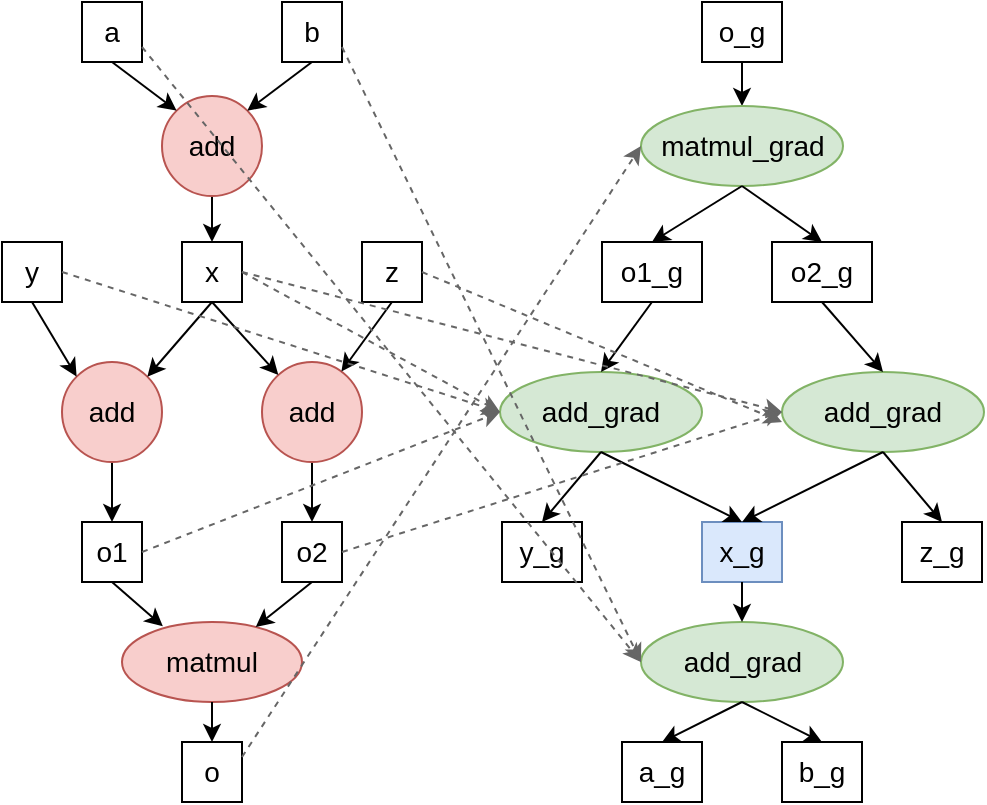 <mxfile version="13.7.9" type="github" pages="3">
  <diagram id="CHJEsGoGNcg8XjefrINr" name="Page-1">
    <mxGraphModel dx="652" dy="423" grid="1" gridSize="10" guides="1" tooltips="1" connect="1" arrows="1" fold="1" page="1" pageScale="1" pageWidth="827" pageHeight="1169" math="0" shadow="0">
      <root>
        <mxCell id="0" />
        <mxCell id="1" parent="0" />
        <mxCell id="tCOdg0hKxgo_qM8EpvHG-3" value="a" style="text;html=1;fillColor=none;align=center;verticalAlign=middle;whiteSpace=wrap;rounded=0;strokeColor=#000000;fontSize=14;" vertex="1" parent="1">
          <mxGeometry x="100" y="100" width="30" height="30" as="geometry" />
        </mxCell>
        <mxCell id="tCOdg0hKxgo_qM8EpvHG-4" value="b" style="text;html=1;fillColor=none;align=center;verticalAlign=middle;whiteSpace=wrap;rounded=0;strokeColor=#000000;fontSize=14;" vertex="1" parent="1">
          <mxGeometry x="200" y="100" width="30" height="30" as="geometry" />
        </mxCell>
        <mxCell id="tCOdg0hKxgo_qM8EpvHG-5" value="x" style="text;html=1;fillColor=none;align=center;verticalAlign=middle;whiteSpace=wrap;rounded=0;strokeColor=#000000;fontSize=14;" vertex="1" parent="1">
          <mxGeometry x="150" y="220" width="30" height="30" as="geometry" />
        </mxCell>
        <mxCell id="tCOdg0hKxgo_qM8EpvHG-22" style="edgeStyle=orthogonalEdgeStyle;rounded=0;orthogonalLoop=1;jettySize=auto;html=1;exitX=0.5;exitY=1;exitDx=0;exitDy=0;fontSize=14;" edge="1" parent="1" source="tCOdg0hKxgo_qM8EpvHG-6" target="tCOdg0hKxgo_qM8EpvHG-5">
          <mxGeometry relative="1" as="geometry" />
        </mxCell>
        <mxCell id="tCOdg0hKxgo_qM8EpvHG-6" value="add" style="ellipse;whiteSpace=wrap;html=1;aspect=fixed;strokeColor=#b85450;fontSize=14;fillColor=#f8cecc;" vertex="1" parent="1">
          <mxGeometry x="140" y="147" width="50" height="50" as="geometry" />
        </mxCell>
        <mxCell id="tCOdg0hKxgo_qM8EpvHG-7" value="y" style="text;html=1;fillColor=none;align=center;verticalAlign=middle;whiteSpace=wrap;rounded=0;strokeColor=#000000;fontSize=14;" vertex="1" parent="1">
          <mxGeometry x="60" y="220" width="30" height="30" as="geometry" />
        </mxCell>
        <mxCell id="tCOdg0hKxgo_qM8EpvHG-8" value="z" style="text;html=1;fillColor=none;align=center;verticalAlign=middle;whiteSpace=wrap;rounded=0;strokeColor=#000000;fontSize=14;" vertex="1" parent="1">
          <mxGeometry x="240" y="220" width="30" height="30" as="geometry" />
        </mxCell>
        <mxCell id="tCOdg0hKxgo_qM8EpvHG-27" style="edgeStyle=orthogonalEdgeStyle;rounded=0;orthogonalLoop=1;jettySize=auto;html=1;exitX=0.5;exitY=1;exitDx=0;exitDy=0;entryX=0.5;entryY=0;entryDx=0;entryDy=0;fontSize=14;" edge="1" parent="1" source="tCOdg0hKxgo_qM8EpvHG-9" target="tCOdg0hKxgo_qM8EpvHG-11">
          <mxGeometry relative="1" as="geometry" />
        </mxCell>
        <mxCell id="tCOdg0hKxgo_qM8EpvHG-9" value="add" style="ellipse;whiteSpace=wrap;html=1;aspect=fixed;strokeColor=#b85450;fontSize=14;fillColor=#f8cecc;" vertex="1" parent="1">
          <mxGeometry x="90" y="280" width="50" height="50" as="geometry" />
        </mxCell>
        <mxCell id="tCOdg0hKxgo_qM8EpvHG-28" style="edgeStyle=orthogonalEdgeStyle;rounded=0;orthogonalLoop=1;jettySize=auto;html=1;exitX=0.5;exitY=1;exitDx=0;exitDy=0;entryX=0.5;entryY=0;entryDx=0;entryDy=0;fontSize=14;" edge="1" parent="1" source="tCOdg0hKxgo_qM8EpvHG-10" target="tCOdg0hKxgo_qM8EpvHG-12">
          <mxGeometry relative="1" as="geometry" />
        </mxCell>
        <mxCell id="tCOdg0hKxgo_qM8EpvHG-10" value="add" style="ellipse;whiteSpace=wrap;html=1;aspect=fixed;strokeColor=#b85450;fontSize=14;fillColor=#f8cecc;" vertex="1" parent="1">
          <mxGeometry x="190" y="280" width="50" height="50" as="geometry" />
        </mxCell>
        <mxCell id="tCOdg0hKxgo_qM8EpvHG-11" value="o1" style="text;html=1;fillColor=none;align=center;verticalAlign=middle;whiteSpace=wrap;rounded=0;strokeColor=#000000;fontSize=14;" vertex="1" parent="1">
          <mxGeometry x="100" y="360" width="30" height="30" as="geometry" />
        </mxCell>
        <mxCell id="tCOdg0hKxgo_qM8EpvHG-12" value="o2" style="text;html=1;fillColor=none;align=center;verticalAlign=middle;whiteSpace=wrap;rounded=0;strokeColor=#000000;fontSize=14;" vertex="1" parent="1">
          <mxGeometry x="200" y="360" width="30" height="30" as="geometry" />
        </mxCell>
        <mxCell id="tCOdg0hKxgo_qM8EpvHG-14" value="matmul" style="ellipse;whiteSpace=wrap;html=1;strokeColor=#b85450;fontSize=14;fillColor=#f8cecc;" vertex="1" parent="1">
          <mxGeometry x="120" y="410" width="90" height="40" as="geometry" />
        </mxCell>
        <mxCell id="tCOdg0hKxgo_qM8EpvHG-15" value="o" style="text;html=1;fillColor=none;align=center;verticalAlign=middle;whiteSpace=wrap;rounded=0;strokeColor=#000000;fontSize=14;" vertex="1" parent="1">
          <mxGeometry x="150" y="470" width="30" height="30" as="geometry" />
        </mxCell>
        <mxCell id="tCOdg0hKxgo_qM8EpvHG-18" value="" style="endArrow=classic;html=1;fontSize=14;exitX=0.5;exitY=1;exitDx=0;exitDy=0;entryX=0;entryY=0;entryDx=0;entryDy=0;" edge="1" parent="1" source="tCOdg0hKxgo_qM8EpvHG-3" target="tCOdg0hKxgo_qM8EpvHG-6">
          <mxGeometry width="50" height="50" relative="1" as="geometry">
            <mxPoint x="340" y="280" as="sourcePoint" />
            <mxPoint x="390" y="230" as="targetPoint" />
          </mxGeometry>
        </mxCell>
        <mxCell id="tCOdg0hKxgo_qM8EpvHG-21" value="" style="endArrow=classic;html=1;fontSize=14;exitX=0.5;exitY=1;exitDx=0;exitDy=0;entryX=1;entryY=0;entryDx=0;entryDy=0;" edge="1" parent="1" source="tCOdg0hKxgo_qM8EpvHG-4" target="tCOdg0hKxgo_qM8EpvHG-6">
          <mxGeometry width="50" height="50" relative="1" as="geometry">
            <mxPoint x="270" y="250" as="sourcePoint" />
            <mxPoint x="320" y="200" as="targetPoint" />
          </mxGeometry>
        </mxCell>
        <mxCell id="tCOdg0hKxgo_qM8EpvHG-23" value="" style="endArrow=classic;html=1;fontSize=14;exitX=0.5;exitY=1;exitDx=0;exitDy=0;entryX=0;entryY=0;entryDx=0;entryDy=0;" edge="1" parent="1" source="tCOdg0hKxgo_qM8EpvHG-7" target="tCOdg0hKxgo_qM8EpvHG-9">
          <mxGeometry width="50" height="50" relative="1" as="geometry">
            <mxPoint x="40" y="340" as="sourcePoint" />
            <mxPoint x="90" y="290" as="targetPoint" />
          </mxGeometry>
        </mxCell>
        <mxCell id="tCOdg0hKxgo_qM8EpvHG-24" value="" style="endArrow=classic;html=1;fontSize=14;exitX=0.5;exitY=1;exitDx=0;exitDy=0;entryX=1;entryY=0;entryDx=0;entryDy=0;" edge="1" parent="1" source="tCOdg0hKxgo_qM8EpvHG-5" target="tCOdg0hKxgo_qM8EpvHG-9">
          <mxGeometry width="50" height="50" relative="1" as="geometry">
            <mxPoint x="50" y="360" as="sourcePoint" />
            <mxPoint x="100" y="310" as="targetPoint" />
          </mxGeometry>
        </mxCell>
        <mxCell id="tCOdg0hKxgo_qM8EpvHG-25" value="" style="endArrow=classic;html=1;fontSize=14;exitX=0.5;exitY=1;exitDx=0;exitDy=0;" edge="1" parent="1" source="tCOdg0hKxgo_qM8EpvHG-5" target="tCOdg0hKxgo_qM8EpvHG-10">
          <mxGeometry width="50" height="50" relative="1" as="geometry">
            <mxPoint x="30" y="390" as="sourcePoint" />
            <mxPoint x="80" y="340" as="targetPoint" />
          </mxGeometry>
        </mxCell>
        <mxCell id="tCOdg0hKxgo_qM8EpvHG-26" value="" style="endArrow=classic;html=1;fontSize=14;exitX=0.5;exitY=1;exitDx=0;exitDy=0;" edge="1" parent="1" source="tCOdg0hKxgo_qM8EpvHG-8" target="tCOdg0hKxgo_qM8EpvHG-10">
          <mxGeometry width="50" height="50" relative="1" as="geometry">
            <mxPoint x="90" y="390" as="sourcePoint" />
            <mxPoint x="140" y="340" as="targetPoint" />
          </mxGeometry>
        </mxCell>
        <mxCell id="tCOdg0hKxgo_qM8EpvHG-30" value="" style="endArrow=classic;html=1;fontSize=14;exitX=0.5;exitY=1;exitDx=0;exitDy=0;entryX=0.227;entryY=0.054;entryDx=0;entryDy=0;entryPerimeter=0;" edge="1" parent="1" source="tCOdg0hKxgo_qM8EpvHG-11" target="tCOdg0hKxgo_qM8EpvHG-14">
          <mxGeometry width="50" height="50" relative="1" as="geometry">
            <mxPoint x="60" y="460" as="sourcePoint" />
            <mxPoint x="110" y="410" as="targetPoint" />
          </mxGeometry>
        </mxCell>
        <mxCell id="tCOdg0hKxgo_qM8EpvHG-31" value="" style="endArrow=classic;html=1;fontSize=14;exitX=0.5;exitY=1;exitDx=0;exitDy=0;" edge="1" parent="1" source="tCOdg0hKxgo_qM8EpvHG-12" target="tCOdg0hKxgo_qM8EpvHG-14">
          <mxGeometry width="50" height="50" relative="1" as="geometry">
            <mxPoint x="240" y="460" as="sourcePoint" />
            <mxPoint x="290" y="410" as="targetPoint" />
          </mxGeometry>
        </mxCell>
        <mxCell id="tCOdg0hKxgo_qM8EpvHG-32" value="" style="endArrow=classic;html=1;fontSize=14;exitX=0.5;exitY=1;exitDx=0;exitDy=0;" edge="1" parent="1" source="tCOdg0hKxgo_qM8EpvHG-14" target="tCOdg0hKxgo_qM8EpvHG-15">
          <mxGeometry width="50" height="50" relative="1" as="geometry">
            <mxPoint x="70" y="490" as="sourcePoint" />
            <mxPoint x="120" y="440" as="targetPoint" />
          </mxGeometry>
        </mxCell>
        <mxCell id="tCOdg0hKxgo_qM8EpvHG-46" style="edgeStyle=orthogonalEdgeStyle;rounded=0;orthogonalLoop=1;jettySize=auto;html=1;exitX=0.5;exitY=1;exitDx=0;exitDy=0;entryX=0.5;entryY=0;entryDx=0;entryDy=0;fontSize=14;" edge="1" parent="1" source="tCOdg0hKxgo_qM8EpvHG-34" target="tCOdg0hKxgo_qM8EpvHG-35">
          <mxGeometry relative="1" as="geometry" />
        </mxCell>
        <mxCell id="tCOdg0hKxgo_qM8EpvHG-34" value="o_g" style="text;html=1;fillColor=none;align=center;verticalAlign=middle;whiteSpace=wrap;rounded=0;strokeColor=#000000;fontSize=14;" vertex="1" parent="1">
          <mxGeometry x="410" y="100" width="40" height="30" as="geometry" />
        </mxCell>
        <mxCell id="tCOdg0hKxgo_qM8EpvHG-35" value="matmul_grad" style="ellipse;whiteSpace=wrap;html=1;strokeColor=#82b366;fontSize=14;fillColor=#d5e8d4;" vertex="1" parent="1">
          <mxGeometry x="379.5" y="152" width="101" height="40" as="geometry" />
        </mxCell>
        <mxCell id="tCOdg0hKxgo_qM8EpvHG-36" value="o1_g&lt;br&gt;" style="text;html=1;fillColor=none;align=center;verticalAlign=middle;whiteSpace=wrap;rounded=0;strokeColor=#000000;fontSize=14;" vertex="1" parent="1">
          <mxGeometry x="360" y="220" width="50" height="30" as="geometry" />
        </mxCell>
        <mxCell id="tCOdg0hKxgo_qM8EpvHG-37" value="o2_g" style="text;html=1;fillColor=none;align=center;verticalAlign=middle;whiteSpace=wrap;rounded=0;strokeColor=#000000;fontSize=14;" vertex="1" parent="1">
          <mxGeometry x="445" y="220" width="50" height="30" as="geometry" />
        </mxCell>
        <mxCell id="tCOdg0hKxgo_qM8EpvHG-38" value="add_grad" style="ellipse;whiteSpace=wrap;html=1;strokeColor=#82b366;fontSize=14;fillColor=#d5e8d4;" vertex="1" parent="1">
          <mxGeometry x="309" y="285" width="101" height="40" as="geometry" />
        </mxCell>
        <mxCell id="tCOdg0hKxgo_qM8EpvHG-39" value="add_grad" style="ellipse;whiteSpace=wrap;html=1;strokeColor=#82b366;fontSize=14;fillColor=#d5e8d4;" vertex="1" parent="1">
          <mxGeometry x="450" y="285" width="101" height="40" as="geometry" />
        </mxCell>
        <mxCell id="tCOdg0hKxgo_qM8EpvHG-40" value="y_g" style="text;html=1;fillColor=none;align=center;verticalAlign=middle;whiteSpace=wrap;rounded=0;strokeColor=#000000;fontSize=14;" vertex="1" parent="1">
          <mxGeometry x="310" y="360" width="40" height="30" as="geometry" />
        </mxCell>
        <mxCell id="tCOdg0hKxgo_qM8EpvHG-41" value="x_g" style="text;html=1;fillColor=#dae8fc;align=center;verticalAlign=middle;whiteSpace=wrap;rounded=0;strokeColor=#6c8ebf;fontSize=14;" vertex="1" parent="1">
          <mxGeometry x="410" y="360" width="40" height="30" as="geometry" />
        </mxCell>
        <mxCell id="tCOdg0hKxgo_qM8EpvHG-42" value="z_g" style="text;html=1;fillColor=none;align=center;verticalAlign=middle;whiteSpace=wrap;rounded=0;strokeColor=#000000;fontSize=14;" vertex="1" parent="1">
          <mxGeometry x="510" y="360" width="40" height="30" as="geometry" />
        </mxCell>
        <mxCell id="tCOdg0hKxgo_qM8EpvHG-43" value="add_grad" style="ellipse;whiteSpace=wrap;html=1;strokeColor=#82b366;fontSize=14;fillColor=#d5e8d4;" vertex="1" parent="1">
          <mxGeometry x="379.5" y="410" width="101" height="40" as="geometry" />
        </mxCell>
        <mxCell id="tCOdg0hKxgo_qM8EpvHG-44" value="a_g" style="text;html=1;fillColor=none;align=center;verticalAlign=middle;whiteSpace=wrap;rounded=0;strokeColor=#000000;fontSize=14;" vertex="1" parent="1">
          <mxGeometry x="370" y="470" width="40" height="30" as="geometry" />
        </mxCell>
        <mxCell id="tCOdg0hKxgo_qM8EpvHG-45" value="b_g" style="text;html=1;fillColor=none;align=center;verticalAlign=middle;whiteSpace=wrap;rounded=0;strokeColor=#000000;fontSize=14;" vertex="1" parent="1">
          <mxGeometry x="450" y="470" width="40" height="30" as="geometry" />
        </mxCell>
        <mxCell id="tCOdg0hKxgo_qM8EpvHG-47" value="" style="endArrow=classic;html=1;fontSize=14;exitX=0.5;exitY=1;exitDx=0;exitDy=0;entryX=0.5;entryY=0;entryDx=0;entryDy=0;" edge="1" parent="1" source="tCOdg0hKxgo_qM8EpvHG-35" target="tCOdg0hKxgo_qM8EpvHG-36">
          <mxGeometry width="50" height="50" relative="1" as="geometry">
            <mxPoint x="290" y="330" as="sourcePoint" />
            <mxPoint x="340" y="280" as="targetPoint" />
          </mxGeometry>
        </mxCell>
        <mxCell id="tCOdg0hKxgo_qM8EpvHG-48" value="" style="endArrow=classic;html=1;fontSize=14;exitX=0.5;exitY=1;exitDx=0;exitDy=0;entryX=0.5;entryY=0;entryDx=0;entryDy=0;" edge="1" parent="1" source="tCOdg0hKxgo_qM8EpvHG-35" target="tCOdg0hKxgo_qM8EpvHG-37">
          <mxGeometry width="50" height="50" relative="1" as="geometry">
            <mxPoint x="350" y="370" as="sourcePoint" />
            <mxPoint x="400" y="320" as="targetPoint" />
          </mxGeometry>
        </mxCell>
        <mxCell id="tCOdg0hKxgo_qM8EpvHG-49" value="" style="endArrow=classic;html=1;fontSize=14;exitX=0.5;exitY=1;exitDx=0;exitDy=0;entryX=0.5;entryY=0;entryDx=0;entryDy=0;" edge="1" parent="1" source="tCOdg0hKxgo_qM8EpvHG-36" target="tCOdg0hKxgo_qM8EpvHG-38">
          <mxGeometry width="50" height="50" relative="1" as="geometry">
            <mxPoint x="280" y="420" as="sourcePoint" />
            <mxPoint x="330" y="370" as="targetPoint" />
          </mxGeometry>
        </mxCell>
        <mxCell id="tCOdg0hKxgo_qM8EpvHG-50" value="" style="endArrow=classic;html=1;fontSize=14;exitX=0.5;exitY=1;exitDx=0;exitDy=0;entryX=0.5;entryY=0;entryDx=0;entryDy=0;" edge="1" parent="1" source="tCOdg0hKxgo_qM8EpvHG-37" target="tCOdg0hKxgo_qM8EpvHG-39">
          <mxGeometry width="50" height="50" relative="1" as="geometry">
            <mxPoint x="290" y="460" as="sourcePoint" />
            <mxPoint x="340" y="410" as="targetPoint" />
          </mxGeometry>
        </mxCell>
        <mxCell id="tCOdg0hKxgo_qM8EpvHG-51" value="" style="endArrow=classic;html=1;fontSize=14;exitX=0.5;exitY=1;exitDx=0;exitDy=0;entryX=0.5;entryY=0;entryDx=0;entryDy=0;" edge="1" parent="1" source="tCOdg0hKxgo_qM8EpvHG-38" target="tCOdg0hKxgo_qM8EpvHG-40">
          <mxGeometry width="50" height="50" relative="1" as="geometry">
            <mxPoint x="300" y="470" as="sourcePoint" />
            <mxPoint x="350" y="420" as="targetPoint" />
          </mxGeometry>
        </mxCell>
        <mxCell id="tCOdg0hKxgo_qM8EpvHG-52" value="" style="endArrow=classic;html=1;fontSize=14;exitX=0.5;exitY=1;exitDx=0;exitDy=0;entryX=0.5;entryY=0;entryDx=0;entryDy=0;" edge="1" parent="1" source="tCOdg0hKxgo_qM8EpvHG-39" target="tCOdg0hKxgo_qM8EpvHG-42">
          <mxGeometry width="50" height="50" relative="1" as="geometry">
            <mxPoint x="330" y="460" as="sourcePoint" />
            <mxPoint x="380" y="410" as="targetPoint" />
          </mxGeometry>
        </mxCell>
        <mxCell id="tCOdg0hKxgo_qM8EpvHG-54" value="" style="endArrow=classic;html=1;fontSize=14;exitX=0.5;exitY=1;exitDx=0;exitDy=0;entryX=0.5;entryY=0;entryDx=0;entryDy=0;" edge="1" parent="1" source="tCOdg0hKxgo_qM8EpvHG-38" target="tCOdg0hKxgo_qM8EpvHG-41">
          <mxGeometry width="50" height="50" relative="1" as="geometry">
            <mxPoint x="310" y="460" as="sourcePoint" />
            <mxPoint x="360" y="410" as="targetPoint" />
          </mxGeometry>
        </mxCell>
        <mxCell id="tCOdg0hKxgo_qM8EpvHG-55" value="" style="endArrow=classic;html=1;fontSize=14;exitX=0.5;exitY=1;exitDx=0;exitDy=0;entryX=0.5;entryY=0;entryDx=0;entryDy=0;" edge="1" parent="1" source="tCOdg0hKxgo_qM8EpvHG-39" target="tCOdg0hKxgo_qM8EpvHG-41">
          <mxGeometry width="50" height="50" relative="1" as="geometry">
            <mxPoint x="380" y="480" as="sourcePoint" />
            <mxPoint x="430" y="430" as="targetPoint" />
          </mxGeometry>
        </mxCell>
        <mxCell id="tCOdg0hKxgo_qM8EpvHG-56" value="" style="endArrow=classic;html=1;fontSize=14;exitX=0.5;exitY=1;exitDx=0;exitDy=0;entryX=0.5;entryY=0;entryDx=0;entryDy=0;" edge="1" parent="1" source="tCOdg0hKxgo_qM8EpvHG-41" target="tCOdg0hKxgo_qM8EpvHG-43">
          <mxGeometry width="50" height="50" relative="1" as="geometry">
            <mxPoint x="330" y="480" as="sourcePoint" />
            <mxPoint x="380" y="430" as="targetPoint" />
          </mxGeometry>
        </mxCell>
        <mxCell id="tCOdg0hKxgo_qM8EpvHG-57" value="" style="endArrow=classic;html=1;fontSize=14;exitX=0.5;exitY=1;exitDx=0;exitDy=0;entryX=0.5;entryY=0;entryDx=0;entryDy=0;" edge="1" parent="1" source="tCOdg0hKxgo_qM8EpvHG-43" target="tCOdg0hKxgo_qM8EpvHG-44">
          <mxGeometry width="50" height="50" relative="1" as="geometry">
            <mxPoint x="270" y="530" as="sourcePoint" />
            <mxPoint x="320" y="480" as="targetPoint" />
          </mxGeometry>
        </mxCell>
        <mxCell id="tCOdg0hKxgo_qM8EpvHG-58" value="" style="endArrow=classic;html=1;fontSize=14;exitX=0.5;exitY=1;exitDx=0;exitDy=0;entryX=0.5;entryY=0;entryDx=0;entryDy=0;" edge="1" parent="1" source="tCOdg0hKxgo_qM8EpvHG-43" target="tCOdg0hKxgo_qM8EpvHG-45">
          <mxGeometry width="50" height="50" relative="1" as="geometry">
            <mxPoint x="300" y="530" as="sourcePoint" />
            <mxPoint x="350" y="480" as="targetPoint" />
          </mxGeometry>
        </mxCell>
        <mxCell id="tCOdg0hKxgo_qM8EpvHG-59" value="" style="endArrow=classic;dashed=1;html=1;strokeWidth=1;fontSize=14;exitX=1;exitY=0.25;exitDx=0;exitDy=0;entryX=0;entryY=0.5;entryDx=0;entryDy=0;fillColor=#f5f5f5;strokeColor=#666666;endFill=1;" edge="1" parent="1" source="tCOdg0hKxgo_qM8EpvHG-15" target="tCOdg0hKxgo_qM8EpvHG-35">
          <mxGeometry width="50" height="50" relative="1" as="geometry">
            <mxPoint x="250" y="490" as="sourcePoint" />
            <mxPoint x="310" y="450" as="targetPoint" />
          </mxGeometry>
        </mxCell>
        <mxCell id="tCOdg0hKxgo_qM8EpvHG-62" value="" style="endArrow=classic;dashed=1;html=1;strokeWidth=1;fontSize=14;exitX=1;exitY=0.5;exitDx=0;exitDy=0;entryX=0;entryY=0.5;entryDx=0;entryDy=0;fillColor=#f5f5f5;strokeColor=#666666;endFill=1;" edge="1" parent="1" source="tCOdg0hKxgo_qM8EpvHG-11" target="tCOdg0hKxgo_qM8EpvHG-38">
          <mxGeometry width="50" height="50" relative="1" as="geometry">
            <mxPoint x="190.0" y="487.5" as="sourcePoint" />
            <mxPoint x="389.5" y="182" as="targetPoint" />
          </mxGeometry>
        </mxCell>
        <mxCell id="tCOdg0hKxgo_qM8EpvHG-63" value="" style="endArrow=classic;dashed=1;html=1;strokeWidth=1;fontSize=14;exitX=1;exitY=0.5;exitDx=0;exitDy=0;fillColor=#f5f5f5;strokeColor=#666666;endFill=1;entryX=0;entryY=0.5;entryDx=0;entryDy=0;" edge="1" parent="1" source="tCOdg0hKxgo_qM8EpvHG-12" target="tCOdg0hKxgo_qM8EpvHG-39">
          <mxGeometry width="50" height="50" relative="1" as="geometry">
            <mxPoint x="200.0" y="497.5" as="sourcePoint" />
            <mxPoint x="310" y="430" as="targetPoint" />
          </mxGeometry>
        </mxCell>
        <mxCell id="tCOdg0hKxgo_qM8EpvHG-64" value="" style="endArrow=classic;dashed=1;html=1;strokeWidth=1;fontSize=14;exitX=1;exitY=0.5;exitDx=0;exitDy=0;entryX=0;entryY=0.5;entryDx=0;entryDy=0;fillColor=#f5f5f5;strokeColor=#666666;endFill=1;" edge="1" parent="1" source="tCOdg0hKxgo_qM8EpvHG-7" target="tCOdg0hKxgo_qM8EpvHG-38">
          <mxGeometry width="50" height="50" relative="1" as="geometry">
            <mxPoint x="210.0" y="507.5" as="sourcePoint" />
            <mxPoint x="409.5" y="202" as="targetPoint" />
          </mxGeometry>
        </mxCell>
        <mxCell id="tCOdg0hKxgo_qM8EpvHG-65" value="" style="endArrow=classic;dashed=1;html=1;strokeWidth=1;fontSize=14;exitX=1;exitY=0.5;exitDx=0;exitDy=0;entryX=0;entryY=0.5;entryDx=0;entryDy=0;fillColor=#f5f5f5;strokeColor=#666666;endFill=1;" edge="1" parent="1" source="tCOdg0hKxgo_qM8EpvHG-5" target="tCOdg0hKxgo_qM8EpvHG-38">
          <mxGeometry width="50" height="50" relative="1" as="geometry">
            <mxPoint x="220.0" y="517.5" as="sourcePoint" />
            <mxPoint x="419.5" y="212" as="targetPoint" />
          </mxGeometry>
        </mxCell>
        <mxCell id="tCOdg0hKxgo_qM8EpvHG-66" value="" style="endArrow=classic;dashed=1;html=1;strokeWidth=1;fontSize=14;exitX=1;exitY=0.5;exitDx=0;exitDy=0;entryX=0;entryY=0.5;entryDx=0;entryDy=0;fillColor=#f5f5f5;strokeColor=#666666;endFill=1;" edge="1" parent="1" source="tCOdg0hKxgo_qM8EpvHG-5" target="tCOdg0hKxgo_qM8EpvHG-39">
          <mxGeometry width="50" height="50" relative="1" as="geometry">
            <mxPoint x="230.0" y="527.5" as="sourcePoint" />
            <mxPoint x="429.5" y="222" as="targetPoint" />
          </mxGeometry>
        </mxCell>
        <mxCell id="tCOdg0hKxgo_qM8EpvHG-67" value="" style="endArrow=classic;dashed=1;html=1;strokeWidth=1;fontSize=14;exitX=1;exitY=0.5;exitDx=0;exitDy=0;fillColor=#f5f5f5;strokeColor=#666666;endFill=1;" edge="1" parent="1" source="tCOdg0hKxgo_qM8EpvHG-8">
          <mxGeometry width="50" height="50" relative="1" as="geometry">
            <mxPoint x="240.0" y="537.5" as="sourcePoint" />
            <mxPoint x="450" y="310" as="targetPoint" />
          </mxGeometry>
        </mxCell>
        <mxCell id="tCOdg0hKxgo_qM8EpvHG-69" value="" style="endArrow=classic;dashed=1;html=1;strokeWidth=1;fontSize=14;exitX=1;exitY=0.75;exitDx=0;exitDy=0;entryX=0;entryY=0.5;entryDx=0;entryDy=0;fillColor=#f5f5f5;strokeColor=#666666;endFill=1;" edge="1" parent="1" source="tCOdg0hKxgo_qM8EpvHG-3" target="tCOdg0hKxgo_qM8EpvHG-43">
          <mxGeometry width="50" height="50" relative="1" as="geometry">
            <mxPoint x="250.0" y="547.5" as="sourcePoint" />
            <mxPoint x="449.5" y="242" as="targetPoint" />
          </mxGeometry>
        </mxCell>
        <mxCell id="tCOdg0hKxgo_qM8EpvHG-70" value="" style="endArrow=classic;dashed=1;html=1;strokeWidth=1;fontSize=14;exitX=1;exitY=0.75;exitDx=0;exitDy=0;entryX=0;entryY=0.5;entryDx=0;entryDy=0;fillColor=#f5f5f5;strokeColor=#666666;endFill=1;" edge="1" parent="1" source="tCOdg0hKxgo_qM8EpvHG-4" target="tCOdg0hKxgo_qM8EpvHG-43">
          <mxGeometry width="50" height="50" relative="1" as="geometry">
            <mxPoint x="260.0" y="557.5" as="sourcePoint" />
            <mxPoint x="459.5" y="252" as="targetPoint" />
          </mxGeometry>
        </mxCell>
      </root>
    </mxGraphModel>
  </diagram>
  <diagram id="1DuMMy0laBUhzPgau-ZG" name="Page-2">
    <mxGraphModel dx="946" dy="613" grid="1" gridSize="10" guides="1" tooltips="1" connect="1" arrows="1" fold="1" page="1" pageScale="1" pageWidth="827" pageHeight="1169" math="0" shadow="0">
      <root>
        <mxCell id="MfNsAsNvm8OpWWt5l0zq-0" />
        <mxCell id="MfNsAsNvm8OpWWt5l0zq-1" parent="MfNsAsNvm8OpWWt5l0zq-0" />
        <mxCell id="19G4RYxdpRGH6Uji1pxl-0" value="a" style="text;html=1;fillColor=none;align=center;verticalAlign=middle;whiteSpace=wrap;rounded=0;strokeColor=#000000;fontSize=14;" vertex="1" parent="MfNsAsNvm8OpWWt5l0zq-1">
          <mxGeometry x="100" y="100" width="30" height="30" as="geometry" />
        </mxCell>
        <mxCell id="19G4RYxdpRGH6Uji1pxl-1" value="b" style="text;html=1;fillColor=none;align=center;verticalAlign=middle;whiteSpace=wrap;rounded=0;strokeColor=#000000;fontSize=14;" vertex="1" parent="MfNsAsNvm8OpWWt5l0zq-1">
          <mxGeometry x="200" y="100" width="30" height="30" as="geometry" />
        </mxCell>
        <mxCell id="19G4RYxdpRGH6Uji1pxl-2" value="x" style="text;html=1;fillColor=none;align=center;verticalAlign=middle;whiteSpace=wrap;rounded=0;strokeColor=#000000;fontSize=14;" vertex="1" parent="MfNsAsNvm8OpWWt5l0zq-1">
          <mxGeometry x="150" y="220" width="30" height="30" as="geometry" />
        </mxCell>
        <mxCell id="19G4RYxdpRGH6Uji1pxl-3" style="edgeStyle=orthogonalEdgeStyle;rounded=0;orthogonalLoop=1;jettySize=auto;html=1;exitX=0.5;exitY=1;exitDx=0;exitDy=0;fontSize=14;" edge="1" parent="MfNsAsNvm8OpWWt5l0zq-1" source="19G4RYxdpRGH6Uji1pxl-4" target="19G4RYxdpRGH6Uji1pxl-2">
          <mxGeometry relative="1" as="geometry" />
        </mxCell>
        <mxCell id="19G4RYxdpRGH6Uji1pxl-4" value="add" style="ellipse;whiteSpace=wrap;html=1;aspect=fixed;strokeColor=#b85450;fontSize=14;fillColor=#f8cecc;" vertex="1" parent="MfNsAsNvm8OpWWt5l0zq-1">
          <mxGeometry x="140" y="147" width="50" height="50" as="geometry" />
        </mxCell>
        <mxCell id="19G4RYxdpRGH6Uji1pxl-5" value="y" style="text;html=1;fillColor=none;align=center;verticalAlign=middle;whiteSpace=wrap;rounded=0;strokeColor=#000000;fontSize=14;" vertex="1" parent="MfNsAsNvm8OpWWt5l0zq-1">
          <mxGeometry x="60" y="220" width="30" height="30" as="geometry" />
        </mxCell>
        <mxCell id="19G4RYxdpRGH6Uji1pxl-6" value="z" style="text;html=1;fillColor=none;align=center;verticalAlign=middle;whiteSpace=wrap;rounded=0;strokeColor=#000000;fontSize=14;" vertex="1" parent="MfNsAsNvm8OpWWt5l0zq-1">
          <mxGeometry x="240" y="220" width="30" height="30" as="geometry" />
        </mxCell>
        <mxCell id="19G4RYxdpRGH6Uji1pxl-7" style="edgeStyle=orthogonalEdgeStyle;rounded=0;orthogonalLoop=1;jettySize=auto;html=1;exitX=0.5;exitY=1;exitDx=0;exitDy=0;entryX=0.5;entryY=0;entryDx=0;entryDy=0;fontSize=14;" edge="1" parent="MfNsAsNvm8OpWWt5l0zq-1" source="19G4RYxdpRGH6Uji1pxl-8" target="19G4RYxdpRGH6Uji1pxl-11">
          <mxGeometry relative="1" as="geometry" />
        </mxCell>
        <mxCell id="19G4RYxdpRGH6Uji1pxl-8" value="add" style="ellipse;whiteSpace=wrap;html=1;aspect=fixed;strokeColor=#b85450;fontSize=14;fillColor=#f8cecc;" vertex="1" parent="MfNsAsNvm8OpWWt5l0zq-1">
          <mxGeometry x="90" y="280" width="50" height="50" as="geometry" />
        </mxCell>
        <mxCell id="19G4RYxdpRGH6Uji1pxl-9" style="edgeStyle=orthogonalEdgeStyle;rounded=0;orthogonalLoop=1;jettySize=auto;html=1;exitX=0.5;exitY=1;exitDx=0;exitDy=0;entryX=0.5;entryY=0;entryDx=0;entryDy=0;fontSize=14;" edge="1" parent="MfNsAsNvm8OpWWt5l0zq-1" source="19G4RYxdpRGH6Uji1pxl-10" target="19G4RYxdpRGH6Uji1pxl-12">
          <mxGeometry relative="1" as="geometry" />
        </mxCell>
        <mxCell id="19G4RYxdpRGH6Uji1pxl-10" value="add" style="ellipse;whiteSpace=wrap;html=1;aspect=fixed;strokeColor=#b85450;fontSize=14;fillColor=#f8cecc;" vertex="1" parent="MfNsAsNvm8OpWWt5l0zq-1">
          <mxGeometry x="190" y="280" width="50" height="50" as="geometry" />
        </mxCell>
        <mxCell id="19G4RYxdpRGH6Uji1pxl-11" value="o1" style="text;html=1;fillColor=none;align=center;verticalAlign=middle;whiteSpace=wrap;rounded=0;strokeColor=#000000;fontSize=14;" vertex="1" parent="MfNsAsNvm8OpWWt5l0zq-1">
          <mxGeometry x="100" y="360" width="30" height="30" as="geometry" />
        </mxCell>
        <mxCell id="19G4RYxdpRGH6Uji1pxl-12" value="o2" style="text;html=1;fillColor=none;align=center;verticalAlign=middle;whiteSpace=wrap;rounded=0;strokeColor=#000000;fontSize=14;" vertex="1" parent="MfNsAsNvm8OpWWt5l0zq-1">
          <mxGeometry x="200" y="360" width="30" height="30" as="geometry" />
        </mxCell>
        <mxCell id="19G4RYxdpRGH6Uji1pxl-13" value="matmul" style="ellipse;whiteSpace=wrap;html=1;strokeColor=#b85450;fontSize=14;fillColor=#f8cecc;" vertex="1" parent="MfNsAsNvm8OpWWt5l0zq-1">
          <mxGeometry x="120" y="410" width="90" height="40" as="geometry" />
        </mxCell>
        <mxCell id="19G4RYxdpRGH6Uji1pxl-14" value="o" style="text;html=1;fillColor=none;align=center;verticalAlign=middle;whiteSpace=wrap;rounded=0;strokeColor=#000000;fontSize=14;" vertex="1" parent="MfNsAsNvm8OpWWt5l0zq-1">
          <mxGeometry x="150" y="470" width="30" height="30" as="geometry" />
        </mxCell>
        <mxCell id="19G4RYxdpRGH6Uji1pxl-15" value="" style="endArrow=classic;html=1;fontSize=14;exitX=0.5;exitY=1;exitDx=0;exitDy=0;entryX=0;entryY=0;entryDx=0;entryDy=0;" edge="1" parent="MfNsAsNvm8OpWWt5l0zq-1" source="19G4RYxdpRGH6Uji1pxl-0" target="19G4RYxdpRGH6Uji1pxl-4">
          <mxGeometry width="50" height="50" relative="1" as="geometry">
            <mxPoint x="340" y="280" as="sourcePoint" />
            <mxPoint x="390" y="230" as="targetPoint" />
          </mxGeometry>
        </mxCell>
        <mxCell id="19G4RYxdpRGH6Uji1pxl-16" value="" style="endArrow=classic;html=1;fontSize=14;exitX=0.5;exitY=1;exitDx=0;exitDy=0;entryX=1;entryY=0;entryDx=0;entryDy=0;" edge="1" parent="MfNsAsNvm8OpWWt5l0zq-1" source="19G4RYxdpRGH6Uji1pxl-1" target="19G4RYxdpRGH6Uji1pxl-4">
          <mxGeometry width="50" height="50" relative="1" as="geometry">
            <mxPoint x="270" y="250" as="sourcePoint" />
            <mxPoint x="320" y="200" as="targetPoint" />
          </mxGeometry>
        </mxCell>
        <mxCell id="19G4RYxdpRGH6Uji1pxl-17" value="" style="endArrow=classic;html=1;fontSize=14;exitX=0.5;exitY=1;exitDx=0;exitDy=0;entryX=0;entryY=0;entryDx=0;entryDy=0;" edge="1" parent="MfNsAsNvm8OpWWt5l0zq-1" source="19G4RYxdpRGH6Uji1pxl-5" target="19G4RYxdpRGH6Uji1pxl-8">
          <mxGeometry width="50" height="50" relative="1" as="geometry">
            <mxPoint x="40" y="340" as="sourcePoint" />
            <mxPoint x="90" y="290" as="targetPoint" />
          </mxGeometry>
        </mxCell>
        <mxCell id="19G4RYxdpRGH6Uji1pxl-18" value="" style="endArrow=classic;html=1;fontSize=14;exitX=0.5;exitY=1;exitDx=0;exitDy=0;entryX=1;entryY=0;entryDx=0;entryDy=0;" edge="1" parent="MfNsAsNvm8OpWWt5l0zq-1" source="19G4RYxdpRGH6Uji1pxl-2" target="19G4RYxdpRGH6Uji1pxl-8">
          <mxGeometry width="50" height="50" relative="1" as="geometry">
            <mxPoint x="50" y="360" as="sourcePoint" />
            <mxPoint x="100" y="310" as="targetPoint" />
          </mxGeometry>
        </mxCell>
        <mxCell id="19G4RYxdpRGH6Uji1pxl-19" value="" style="endArrow=classic;html=1;fontSize=14;exitX=0.5;exitY=1;exitDx=0;exitDy=0;" edge="1" parent="MfNsAsNvm8OpWWt5l0zq-1" source="19G4RYxdpRGH6Uji1pxl-2" target="19G4RYxdpRGH6Uji1pxl-10">
          <mxGeometry width="50" height="50" relative="1" as="geometry">
            <mxPoint x="30" y="390" as="sourcePoint" />
            <mxPoint x="80" y="340" as="targetPoint" />
          </mxGeometry>
        </mxCell>
        <mxCell id="19G4RYxdpRGH6Uji1pxl-20" value="" style="endArrow=classic;html=1;fontSize=14;exitX=0.5;exitY=1;exitDx=0;exitDy=0;" edge="1" parent="MfNsAsNvm8OpWWt5l0zq-1" source="19G4RYxdpRGH6Uji1pxl-6" target="19G4RYxdpRGH6Uji1pxl-10">
          <mxGeometry width="50" height="50" relative="1" as="geometry">
            <mxPoint x="90" y="390" as="sourcePoint" />
            <mxPoint x="140" y="340" as="targetPoint" />
          </mxGeometry>
        </mxCell>
        <mxCell id="19G4RYxdpRGH6Uji1pxl-21" value="" style="endArrow=classic;html=1;fontSize=14;exitX=0.5;exitY=1;exitDx=0;exitDy=0;entryX=0.227;entryY=0.054;entryDx=0;entryDy=0;entryPerimeter=0;" edge="1" parent="MfNsAsNvm8OpWWt5l0zq-1" source="19G4RYxdpRGH6Uji1pxl-11" target="19G4RYxdpRGH6Uji1pxl-13">
          <mxGeometry width="50" height="50" relative="1" as="geometry">
            <mxPoint x="60" y="460" as="sourcePoint" />
            <mxPoint x="110" y="410" as="targetPoint" />
          </mxGeometry>
        </mxCell>
        <mxCell id="19G4RYxdpRGH6Uji1pxl-22" value="" style="endArrow=classic;html=1;fontSize=14;exitX=0.5;exitY=1;exitDx=0;exitDy=0;" edge="1" parent="MfNsAsNvm8OpWWt5l0zq-1" source="19G4RYxdpRGH6Uji1pxl-12" target="19G4RYxdpRGH6Uji1pxl-13">
          <mxGeometry width="50" height="50" relative="1" as="geometry">
            <mxPoint x="240" y="460" as="sourcePoint" />
            <mxPoint x="290" y="410" as="targetPoint" />
          </mxGeometry>
        </mxCell>
        <mxCell id="19G4RYxdpRGH6Uji1pxl-23" value="" style="endArrow=classic;html=1;fontSize=14;exitX=0.5;exitY=1;exitDx=0;exitDy=0;" edge="1" parent="MfNsAsNvm8OpWWt5l0zq-1" source="19G4RYxdpRGH6Uji1pxl-13" target="19G4RYxdpRGH6Uji1pxl-14">
          <mxGeometry width="50" height="50" relative="1" as="geometry">
            <mxPoint x="70" y="490" as="sourcePoint" />
            <mxPoint x="120" y="440" as="targetPoint" />
          </mxGeometry>
        </mxCell>
        <mxCell id="19G4RYxdpRGH6Uji1pxl-24" style="edgeStyle=orthogonalEdgeStyle;rounded=0;orthogonalLoop=1;jettySize=auto;html=1;exitX=0.5;exitY=1;exitDx=0;exitDy=0;entryX=0.5;entryY=0;entryDx=0;entryDy=0;fontSize=14;" edge="1" parent="MfNsAsNvm8OpWWt5l0zq-1" source="19G4RYxdpRGH6Uji1pxl-25" target="19G4RYxdpRGH6Uji1pxl-26">
          <mxGeometry relative="1" as="geometry" />
        </mxCell>
        <mxCell id="19G4RYxdpRGH6Uji1pxl-25" value="o_g" style="text;html=1;fillColor=none;align=center;verticalAlign=middle;whiteSpace=wrap;rounded=0;strokeColor=#000000;fontSize=14;" vertex="1" parent="MfNsAsNvm8OpWWt5l0zq-1">
          <mxGeometry x="410" y="100" width="40" height="30" as="geometry" />
        </mxCell>
        <mxCell id="19G4RYxdpRGH6Uji1pxl-26" value="matmul_grad" style="ellipse;whiteSpace=wrap;html=1;strokeColor=#82b366;fontSize=14;fillColor=#d5e8d4;" vertex="1" parent="MfNsAsNvm8OpWWt5l0zq-1">
          <mxGeometry x="379.5" y="152" width="101" height="40" as="geometry" />
        </mxCell>
        <mxCell id="19G4RYxdpRGH6Uji1pxl-27" value="o1_g&lt;br&gt;" style="text;html=1;fillColor=none;align=center;verticalAlign=middle;whiteSpace=wrap;rounded=0;strokeColor=#000000;fontSize=14;" vertex="1" parent="MfNsAsNvm8OpWWt5l0zq-1">
          <mxGeometry x="360" y="220" width="50" height="30" as="geometry" />
        </mxCell>
        <mxCell id="19G4RYxdpRGH6Uji1pxl-28" value="o2_g" style="text;html=1;fillColor=none;align=center;verticalAlign=middle;whiteSpace=wrap;rounded=0;strokeColor=#000000;fontSize=14;" vertex="1" parent="MfNsAsNvm8OpWWt5l0zq-1">
          <mxGeometry x="445" y="220" width="50" height="30" as="geometry" />
        </mxCell>
        <mxCell id="19G4RYxdpRGH6Uji1pxl-29" value="add_grad" style="ellipse;whiteSpace=wrap;html=1;strokeColor=#82b366;fontSize=14;fillColor=#d5e8d4;" vertex="1" parent="MfNsAsNvm8OpWWt5l0zq-1">
          <mxGeometry x="309" y="285" width="101" height="40" as="geometry" />
        </mxCell>
        <mxCell id="19G4RYxdpRGH6Uji1pxl-30" value="add_grad" style="ellipse;whiteSpace=wrap;html=1;strokeColor=#82b366;fontSize=14;fillColor=#d5e8d4;" vertex="1" parent="MfNsAsNvm8OpWWt5l0zq-1">
          <mxGeometry x="450" y="285" width="101" height="40" as="geometry" />
        </mxCell>
        <mxCell id="19G4RYxdpRGH6Uji1pxl-31" value="y_g" style="text;html=1;fillColor=none;align=center;verticalAlign=middle;whiteSpace=wrap;rounded=0;strokeColor=#000000;fontSize=14;" vertex="1" parent="MfNsAsNvm8OpWWt5l0zq-1">
          <mxGeometry x="310" y="360" width="40" height="30" as="geometry" />
        </mxCell>
        <mxCell id="19G4RYxdpRGH6Uji1pxl-32" value="x_g" style="text;html=1;fillColor=#dae8fc;align=center;verticalAlign=middle;whiteSpace=wrap;rounded=0;strokeColor=#6c8ebf;fontSize=14;" vertex="1" parent="MfNsAsNvm8OpWWt5l0zq-1">
          <mxGeometry x="410" y="360" width="40" height="30" as="geometry" />
        </mxCell>
        <mxCell id="19G4RYxdpRGH6Uji1pxl-33" value="z_g" style="text;html=1;fillColor=none;align=center;verticalAlign=middle;whiteSpace=wrap;rounded=0;strokeColor=#000000;fontSize=14;" vertex="1" parent="MfNsAsNvm8OpWWt5l0zq-1">
          <mxGeometry x="510" y="360" width="40" height="30" as="geometry" />
        </mxCell>
        <mxCell id="19G4RYxdpRGH6Uji1pxl-34" value="add_grad" style="ellipse;whiteSpace=wrap;html=1;strokeColor=#82b366;fontSize=14;fillColor=#d5e8d4;" vertex="1" parent="MfNsAsNvm8OpWWt5l0zq-1">
          <mxGeometry x="379.5" y="410" width="101" height="40" as="geometry" />
        </mxCell>
        <mxCell id="19G4RYxdpRGH6Uji1pxl-35" value="a_g" style="text;html=1;fillColor=none;align=center;verticalAlign=middle;whiteSpace=wrap;rounded=0;strokeColor=#000000;fontSize=14;" vertex="1" parent="MfNsAsNvm8OpWWt5l0zq-1">
          <mxGeometry x="370" y="470" width="40" height="30" as="geometry" />
        </mxCell>
        <mxCell id="19G4RYxdpRGH6Uji1pxl-36" value="b_g" style="text;html=1;fillColor=none;align=center;verticalAlign=middle;whiteSpace=wrap;rounded=0;strokeColor=#000000;fontSize=14;" vertex="1" parent="MfNsAsNvm8OpWWt5l0zq-1">
          <mxGeometry x="450" y="470" width="40" height="30" as="geometry" />
        </mxCell>
        <mxCell id="19G4RYxdpRGH6Uji1pxl-37" value="" style="endArrow=classic;html=1;fontSize=14;exitX=0.5;exitY=1;exitDx=0;exitDy=0;entryX=0.5;entryY=0;entryDx=0;entryDy=0;" edge="1" parent="MfNsAsNvm8OpWWt5l0zq-1" source="19G4RYxdpRGH6Uji1pxl-26" target="19G4RYxdpRGH6Uji1pxl-27">
          <mxGeometry width="50" height="50" relative="1" as="geometry">
            <mxPoint x="290" y="330" as="sourcePoint" />
            <mxPoint x="340" y="280" as="targetPoint" />
          </mxGeometry>
        </mxCell>
        <mxCell id="19G4RYxdpRGH6Uji1pxl-38" value="" style="endArrow=classic;html=1;fontSize=14;exitX=0.5;exitY=1;exitDx=0;exitDy=0;entryX=0.5;entryY=0;entryDx=0;entryDy=0;" edge="1" parent="MfNsAsNvm8OpWWt5l0zq-1" source="19G4RYxdpRGH6Uji1pxl-26" target="19G4RYxdpRGH6Uji1pxl-28">
          <mxGeometry width="50" height="50" relative="1" as="geometry">
            <mxPoint x="350" y="370" as="sourcePoint" />
            <mxPoint x="400" y="320" as="targetPoint" />
          </mxGeometry>
        </mxCell>
        <mxCell id="19G4RYxdpRGH6Uji1pxl-39" value="" style="endArrow=classic;html=1;fontSize=14;exitX=0.5;exitY=1;exitDx=0;exitDy=0;entryX=0.5;entryY=0;entryDx=0;entryDy=0;" edge="1" parent="MfNsAsNvm8OpWWt5l0zq-1" source="19G4RYxdpRGH6Uji1pxl-27" target="19G4RYxdpRGH6Uji1pxl-29">
          <mxGeometry width="50" height="50" relative="1" as="geometry">
            <mxPoint x="280" y="420" as="sourcePoint" />
            <mxPoint x="330" y="370" as="targetPoint" />
          </mxGeometry>
        </mxCell>
        <mxCell id="19G4RYxdpRGH6Uji1pxl-40" value="" style="endArrow=classic;html=1;fontSize=14;exitX=0.5;exitY=1;exitDx=0;exitDy=0;entryX=0.5;entryY=0;entryDx=0;entryDy=0;" edge="1" parent="MfNsAsNvm8OpWWt5l0zq-1" source="19G4RYxdpRGH6Uji1pxl-28" target="19G4RYxdpRGH6Uji1pxl-30">
          <mxGeometry width="50" height="50" relative="1" as="geometry">
            <mxPoint x="290" y="460" as="sourcePoint" />
            <mxPoint x="340" y="410" as="targetPoint" />
          </mxGeometry>
        </mxCell>
        <mxCell id="19G4RYxdpRGH6Uji1pxl-41" value="" style="endArrow=classic;html=1;fontSize=14;exitX=0.5;exitY=1;exitDx=0;exitDy=0;entryX=0.5;entryY=0;entryDx=0;entryDy=0;" edge="1" parent="MfNsAsNvm8OpWWt5l0zq-1" source="19G4RYxdpRGH6Uji1pxl-29" target="19G4RYxdpRGH6Uji1pxl-31">
          <mxGeometry width="50" height="50" relative="1" as="geometry">
            <mxPoint x="300" y="470" as="sourcePoint" />
            <mxPoint x="350" y="420" as="targetPoint" />
          </mxGeometry>
        </mxCell>
        <mxCell id="19G4RYxdpRGH6Uji1pxl-42" value="" style="endArrow=classic;html=1;fontSize=14;exitX=0.5;exitY=1;exitDx=0;exitDy=0;entryX=0.5;entryY=0;entryDx=0;entryDy=0;" edge="1" parent="MfNsAsNvm8OpWWt5l0zq-1" source="19G4RYxdpRGH6Uji1pxl-30" target="19G4RYxdpRGH6Uji1pxl-33">
          <mxGeometry width="50" height="50" relative="1" as="geometry">
            <mxPoint x="330" y="460" as="sourcePoint" />
            <mxPoint x="380" y="410" as="targetPoint" />
          </mxGeometry>
        </mxCell>
        <mxCell id="19G4RYxdpRGH6Uji1pxl-43" value="" style="endArrow=classic;html=1;fontSize=14;exitX=0.5;exitY=1;exitDx=0;exitDy=0;entryX=0.5;entryY=0;entryDx=0;entryDy=0;" edge="1" parent="MfNsAsNvm8OpWWt5l0zq-1" source="19G4RYxdpRGH6Uji1pxl-29" target="19G4RYxdpRGH6Uji1pxl-32">
          <mxGeometry width="50" height="50" relative="1" as="geometry">
            <mxPoint x="310" y="460" as="sourcePoint" />
            <mxPoint x="360" y="410" as="targetPoint" />
          </mxGeometry>
        </mxCell>
        <mxCell id="19G4RYxdpRGH6Uji1pxl-44" value="" style="endArrow=classic;html=1;fontSize=14;exitX=0.5;exitY=1;exitDx=0;exitDy=0;entryX=0.5;entryY=0;entryDx=0;entryDy=0;" edge="1" parent="MfNsAsNvm8OpWWt5l0zq-1" source="19G4RYxdpRGH6Uji1pxl-30" target="19G4RYxdpRGH6Uji1pxl-32">
          <mxGeometry width="50" height="50" relative="1" as="geometry">
            <mxPoint x="380" y="480" as="sourcePoint" />
            <mxPoint x="430" y="430" as="targetPoint" />
          </mxGeometry>
        </mxCell>
        <mxCell id="19G4RYxdpRGH6Uji1pxl-45" value="" style="endArrow=classic;html=1;fontSize=14;exitX=0.5;exitY=1;exitDx=0;exitDy=0;entryX=0.5;entryY=0;entryDx=0;entryDy=0;" edge="1" parent="MfNsAsNvm8OpWWt5l0zq-1" source="19G4RYxdpRGH6Uji1pxl-32" target="19G4RYxdpRGH6Uji1pxl-34">
          <mxGeometry width="50" height="50" relative="1" as="geometry">
            <mxPoint x="330" y="480" as="sourcePoint" />
            <mxPoint x="380" y="430" as="targetPoint" />
          </mxGeometry>
        </mxCell>
        <mxCell id="19G4RYxdpRGH6Uji1pxl-46" value="" style="endArrow=classic;html=1;fontSize=14;exitX=0.5;exitY=1;exitDx=0;exitDy=0;entryX=0.5;entryY=0;entryDx=0;entryDy=0;" edge="1" parent="MfNsAsNvm8OpWWt5l0zq-1" source="19G4RYxdpRGH6Uji1pxl-34" target="19G4RYxdpRGH6Uji1pxl-35">
          <mxGeometry width="50" height="50" relative="1" as="geometry">
            <mxPoint x="270" y="530" as="sourcePoint" />
            <mxPoint x="320" y="480" as="targetPoint" />
          </mxGeometry>
        </mxCell>
        <mxCell id="19G4RYxdpRGH6Uji1pxl-47" value="" style="endArrow=classic;html=1;fontSize=14;exitX=0.5;exitY=1;exitDx=0;exitDy=0;entryX=0.5;entryY=0;entryDx=0;entryDy=0;" edge="1" parent="MfNsAsNvm8OpWWt5l0zq-1" source="19G4RYxdpRGH6Uji1pxl-34" target="19G4RYxdpRGH6Uji1pxl-36">
          <mxGeometry width="50" height="50" relative="1" as="geometry">
            <mxPoint x="300" y="530" as="sourcePoint" />
            <mxPoint x="350" y="480" as="targetPoint" />
          </mxGeometry>
        </mxCell>
      </root>
    </mxGraphModel>
  </diagram>
  <diagram id="QE9q8GhHT20MTMAkTSXR" name="Page-3">
    <mxGraphModel dx="946" dy="613" grid="1" gridSize="10" guides="1" tooltips="1" connect="1" arrows="1" fold="1" page="1" pageScale="1" pageWidth="827" pageHeight="1169" math="0" shadow="0">
      <root>
        <mxCell id="lsKNDjV0ROQagWgrtZQK-0" />
        <mxCell id="lsKNDjV0ROQagWgrtZQK-1" parent="lsKNDjV0ROQagWgrtZQK-0" />
        <mxCell id="0iuZpMZkGm2oDAiLyNdq-0" value="a" style="text;html=1;fillColor=none;align=center;verticalAlign=middle;whiteSpace=wrap;rounded=0;strokeColor=#000000;fontSize=14;" vertex="1" parent="lsKNDjV0ROQagWgrtZQK-1">
          <mxGeometry x="100" y="100" width="30" height="30" as="geometry" />
        </mxCell>
        <mxCell id="0iuZpMZkGm2oDAiLyNdq-1" value="b" style="text;html=1;fillColor=none;align=center;verticalAlign=middle;whiteSpace=wrap;rounded=0;strokeColor=#000000;fontSize=14;" vertex="1" parent="lsKNDjV0ROQagWgrtZQK-1">
          <mxGeometry x="200" y="100" width="30" height="30" as="geometry" />
        </mxCell>
        <mxCell id="0iuZpMZkGm2oDAiLyNdq-2" value="x" style="text;html=1;fillColor=none;align=center;verticalAlign=middle;whiteSpace=wrap;rounded=0;strokeColor=#000000;fontSize=14;" vertex="1" parent="lsKNDjV0ROQagWgrtZQK-1">
          <mxGeometry x="150" y="220" width="30" height="30" as="geometry" />
        </mxCell>
        <mxCell id="0iuZpMZkGm2oDAiLyNdq-3" style="edgeStyle=orthogonalEdgeStyle;rounded=0;orthogonalLoop=1;jettySize=auto;html=1;exitX=0.5;exitY=1;exitDx=0;exitDy=0;fontSize=14;" edge="1" parent="lsKNDjV0ROQagWgrtZQK-1" source="0iuZpMZkGm2oDAiLyNdq-4" target="0iuZpMZkGm2oDAiLyNdq-2">
          <mxGeometry relative="1" as="geometry" />
        </mxCell>
        <mxCell id="0iuZpMZkGm2oDAiLyNdq-4" value="add" style="ellipse;whiteSpace=wrap;html=1;aspect=fixed;strokeColor=#b85450;fontSize=14;fillColor=#f8cecc;" vertex="1" parent="lsKNDjV0ROQagWgrtZQK-1">
          <mxGeometry x="140" y="147" width="50" height="50" as="geometry" />
        </mxCell>
        <mxCell id="0iuZpMZkGm2oDAiLyNdq-5" value="y" style="text;html=1;fillColor=none;align=center;verticalAlign=middle;whiteSpace=wrap;rounded=0;strokeColor=#000000;fontSize=14;" vertex="1" parent="lsKNDjV0ROQagWgrtZQK-1">
          <mxGeometry x="60" y="220" width="30" height="30" as="geometry" />
        </mxCell>
        <mxCell id="0iuZpMZkGm2oDAiLyNdq-6" value="z" style="text;html=1;fillColor=none;align=center;verticalAlign=middle;whiteSpace=wrap;rounded=0;strokeColor=#000000;fontSize=14;" vertex="1" parent="lsKNDjV0ROQagWgrtZQK-1">
          <mxGeometry x="240" y="220" width="30" height="30" as="geometry" />
        </mxCell>
        <mxCell id="0iuZpMZkGm2oDAiLyNdq-7" style="edgeStyle=orthogonalEdgeStyle;rounded=0;orthogonalLoop=1;jettySize=auto;html=1;exitX=0.5;exitY=1;exitDx=0;exitDy=0;entryX=0.5;entryY=0;entryDx=0;entryDy=0;fontSize=14;" edge="1" parent="lsKNDjV0ROQagWgrtZQK-1" source="0iuZpMZkGm2oDAiLyNdq-8" target="0iuZpMZkGm2oDAiLyNdq-11">
          <mxGeometry relative="1" as="geometry" />
        </mxCell>
        <mxCell id="0iuZpMZkGm2oDAiLyNdq-8" value="add" style="ellipse;whiteSpace=wrap;html=1;aspect=fixed;strokeColor=#b85450;fontSize=14;fillColor=#f8cecc;" vertex="1" parent="lsKNDjV0ROQagWgrtZQK-1">
          <mxGeometry x="90" y="280" width="50" height="50" as="geometry" />
        </mxCell>
        <mxCell id="0iuZpMZkGm2oDAiLyNdq-9" style="edgeStyle=orthogonalEdgeStyle;rounded=0;orthogonalLoop=1;jettySize=auto;html=1;exitX=0.5;exitY=1;exitDx=0;exitDy=0;entryX=0.5;entryY=0;entryDx=0;entryDy=0;fontSize=14;" edge="1" parent="lsKNDjV0ROQagWgrtZQK-1" source="0iuZpMZkGm2oDAiLyNdq-10" target="0iuZpMZkGm2oDAiLyNdq-12">
          <mxGeometry relative="1" as="geometry" />
        </mxCell>
        <mxCell id="0iuZpMZkGm2oDAiLyNdq-10" value="add" style="ellipse;whiteSpace=wrap;html=1;aspect=fixed;strokeColor=#b85450;fontSize=14;fillColor=#f8cecc;" vertex="1" parent="lsKNDjV0ROQagWgrtZQK-1">
          <mxGeometry x="190" y="280" width="50" height="50" as="geometry" />
        </mxCell>
        <mxCell id="0iuZpMZkGm2oDAiLyNdq-11" value="o1" style="text;html=1;fillColor=none;align=center;verticalAlign=middle;whiteSpace=wrap;rounded=0;strokeColor=#000000;fontSize=14;" vertex="1" parent="lsKNDjV0ROQagWgrtZQK-1">
          <mxGeometry x="100" y="360" width="30" height="30" as="geometry" />
        </mxCell>
        <mxCell id="0iuZpMZkGm2oDAiLyNdq-12" value="o2" style="text;html=1;fillColor=none;align=center;verticalAlign=middle;whiteSpace=wrap;rounded=0;strokeColor=#000000;fontSize=14;" vertex="1" parent="lsKNDjV0ROQagWgrtZQK-1">
          <mxGeometry x="200" y="360" width="30" height="30" as="geometry" />
        </mxCell>
        <mxCell id="0iuZpMZkGm2oDAiLyNdq-13" value="matmul" style="ellipse;whiteSpace=wrap;html=1;strokeColor=#b85450;fontSize=14;fillColor=#f8cecc;" vertex="1" parent="lsKNDjV0ROQagWgrtZQK-1">
          <mxGeometry x="120" y="410" width="90" height="40" as="geometry" />
        </mxCell>
        <mxCell id="0iuZpMZkGm2oDAiLyNdq-14" value="o" style="text;html=1;fillColor=none;align=center;verticalAlign=middle;whiteSpace=wrap;rounded=0;strokeColor=#000000;fontSize=14;" vertex="1" parent="lsKNDjV0ROQagWgrtZQK-1">
          <mxGeometry x="150" y="470" width="30" height="30" as="geometry" />
        </mxCell>
        <mxCell id="0iuZpMZkGm2oDAiLyNdq-15" value="" style="endArrow=classic;html=1;fontSize=14;exitX=0.5;exitY=1;exitDx=0;exitDy=0;entryX=0;entryY=0;entryDx=0;entryDy=0;" edge="1" parent="lsKNDjV0ROQagWgrtZQK-1" source="0iuZpMZkGm2oDAiLyNdq-0" target="0iuZpMZkGm2oDAiLyNdq-4">
          <mxGeometry width="50" height="50" relative="1" as="geometry">
            <mxPoint x="340" y="280" as="sourcePoint" />
            <mxPoint x="390" y="230" as="targetPoint" />
          </mxGeometry>
        </mxCell>
        <mxCell id="0iuZpMZkGm2oDAiLyNdq-16" value="" style="endArrow=classic;html=1;fontSize=14;exitX=0.5;exitY=1;exitDx=0;exitDy=0;entryX=1;entryY=0;entryDx=0;entryDy=0;" edge="1" parent="lsKNDjV0ROQagWgrtZQK-1" source="0iuZpMZkGm2oDAiLyNdq-1" target="0iuZpMZkGm2oDAiLyNdq-4">
          <mxGeometry width="50" height="50" relative="1" as="geometry">
            <mxPoint x="270" y="250" as="sourcePoint" />
            <mxPoint x="320" y="200" as="targetPoint" />
          </mxGeometry>
        </mxCell>
        <mxCell id="0iuZpMZkGm2oDAiLyNdq-17" value="" style="endArrow=classic;html=1;fontSize=14;exitX=0.5;exitY=1;exitDx=0;exitDy=0;entryX=0;entryY=0;entryDx=0;entryDy=0;" edge="1" parent="lsKNDjV0ROQagWgrtZQK-1" source="0iuZpMZkGm2oDAiLyNdq-5" target="0iuZpMZkGm2oDAiLyNdq-8">
          <mxGeometry width="50" height="50" relative="1" as="geometry">
            <mxPoint x="40" y="340" as="sourcePoint" />
            <mxPoint x="90" y="290" as="targetPoint" />
          </mxGeometry>
        </mxCell>
        <mxCell id="0iuZpMZkGm2oDAiLyNdq-18" value="" style="endArrow=classic;html=1;fontSize=14;exitX=0.5;exitY=1;exitDx=0;exitDy=0;entryX=1;entryY=0;entryDx=0;entryDy=0;" edge="1" parent="lsKNDjV0ROQagWgrtZQK-1" source="0iuZpMZkGm2oDAiLyNdq-2" target="0iuZpMZkGm2oDAiLyNdq-8">
          <mxGeometry width="50" height="50" relative="1" as="geometry">
            <mxPoint x="50" y="360" as="sourcePoint" />
            <mxPoint x="100" y="310" as="targetPoint" />
          </mxGeometry>
        </mxCell>
        <mxCell id="0iuZpMZkGm2oDAiLyNdq-19" value="" style="endArrow=classic;html=1;fontSize=14;exitX=0.5;exitY=1;exitDx=0;exitDy=0;" edge="1" parent="lsKNDjV0ROQagWgrtZQK-1" source="0iuZpMZkGm2oDAiLyNdq-2" target="0iuZpMZkGm2oDAiLyNdq-10">
          <mxGeometry width="50" height="50" relative="1" as="geometry">
            <mxPoint x="30" y="390" as="sourcePoint" />
            <mxPoint x="80" y="340" as="targetPoint" />
          </mxGeometry>
        </mxCell>
        <mxCell id="0iuZpMZkGm2oDAiLyNdq-20" value="" style="endArrow=classic;html=1;fontSize=14;exitX=0.5;exitY=1;exitDx=0;exitDy=0;" edge="1" parent="lsKNDjV0ROQagWgrtZQK-1" source="0iuZpMZkGm2oDAiLyNdq-6" target="0iuZpMZkGm2oDAiLyNdq-10">
          <mxGeometry width="50" height="50" relative="1" as="geometry">
            <mxPoint x="90" y="390" as="sourcePoint" />
            <mxPoint x="140" y="340" as="targetPoint" />
          </mxGeometry>
        </mxCell>
        <mxCell id="0iuZpMZkGm2oDAiLyNdq-21" value="" style="endArrow=classic;html=1;fontSize=14;exitX=0.5;exitY=1;exitDx=0;exitDy=0;entryX=0.227;entryY=0.054;entryDx=0;entryDy=0;entryPerimeter=0;" edge="1" parent="lsKNDjV0ROQagWgrtZQK-1" source="0iuZpMZkGm2oDAiLyNdq-11" target="0iuZpMZkGm2oDAiLyNdq-13">
          <mxGeometry width="50" height="50" relative="1" as="geometry">
            <mxPoint x="60" y="460" as="sourcePoint" />
            <mxPoint x="110" y="410" as="targetPoint" />
          </mxGeometry>
        </mxCell>
        <mxCell id="0iuZpMZkGm2oDAiLyNdq-22" value="" style="endArrow=classic;html=1;fontSize=14;exitX=0.5;exitY=1;exitDx=0;exitDy=0;" edge="1" parent="lsKNDjV0ROQagWgrtZQK-1" source="0iuZpMZkGm2oDAiLyNdq-12" target="0iuZpMZkGm2oDAiLyNdq-13">
          <mxGeometry width="50" height="50" relative="1" as="geometry">
            <mxPoint x="240" y="460" as="sourcePoint" />
            <mxPoint x="290" y="410" as="targetPoint" />
          </mxGeometry>
        </mxCell>
        <mxCell id="0iuZpMZkGm2oDAiLyNdq-23" value="" style="endArrow=classic;html=1;fontSize=14;exitX=0.5;exitY=1;exitDx=0;exitDy=0;" edge="1" parent="lsKNDjV0ROQagWgrtZQK-1" source="0iuZpMZkGm2oDAiLyNdq-13" target="0iuZpMZkGm2oDAiLyNdq-14">
          <mxGeometry width="50" height="50" relative="1" as="geometry">
            <mxPoint x="70" y="490" as="sourcePoint" />
            <mxPoint x="120" y="440" as="targetPoint" />
          </mxGeometry>
        </mxCell>
        <mxCell id="0iuZpMZkGm2oDAiLyNdq-24" style="edgeStyle=orthogonalEdgeStyle;rounded=0;orthogonalLoop=1;jettySize=auto;html=1;exitX=0.5;exitY=1;exitDx=0;exitDy=0;entryX=0.5;entryY=0;entryDx=0;entryDy=0;fontSize=14;" edge="1" parent="lsKNDjV0ROQagWgrtZQK-1" source="0iuZpMZkGm2oDAiLyNdq-25" target="0iuZpMZkGm2oDAiLyNdq-26">
          <mxGeometry relative="1" as="geometry" />
        </mxCell>
        <mxCell id="0iuZpMZkGm2oDAiLyNdq-25" value="o_g" style="text;html=1;fillColor=none;align=center;verticalAlign=middle;whiteSpace=wrap;rounded=0;strokeColor=#000000;fontSize=14;" vertex="1" parent="lsKNDjV0ROQagWgrtZQK-1">
          <mxGeometry x="410" y="100" width="40" height="30" as="geometry" />
        </mxCell>
        <mxCell id="0iuZpMZkGm2oDAiLyNdq-26" value="matmul_grad" style="ellipse;whiteSpace=wrap;html=1;strokeColor=#82b366;fontSize=14;fillColor=#d5e8d4;" vertex="1" parent="lsKNDjV0ROQagWgrtZQK-1">
          <mxGeometry x="379.5" y="152" width="101" height="40" as="geometry" />
        </mxCell>
        <mxCell id="0iuZpMZkGm2oDAiLyNdq-27" value="o1_g&lt;br&gt;" style="text;html=1;fillColor=none;align=center;verticalAlign=middle;whiteSpace=wrap;rounded=0;strokeColor=#000000;fontSize=14;" vertex="1" parent="lsKNDjV0ROQagWgrtZQK-1">
          <mxGeometry x="360" y="220" width="50" height="30" as="geometry" />
        </mxCell>
        <mxCell id="0iuZpMZkGm2oDAiLyNdq-28" value="o2_g" style="text;html=1;fillColor=none;align=center;verticalAlign=middle;whiteSpace=wrap;rounded=0;strokeColor=#000000;fontSize=14;" vertex="1" parent="lsKNDjV0ROQagWgrtZQK-1">
          <mxGeometry x="445" y="220" width="50" height="30" as="geometry" />
        </mxCell>
        <mxCell id="0iuZpMZkGm2oDAiLyNdq-29" value="add_grad" style="ellipse;whiteSpace=wrap;html=1;strokeColor=#82b366;fontSize=14;fillColor=#d5e8d4;" vertex="1" parent="lsKNDjV0ROQagWgrtZQK-1">
          <mxGeometry x="309" y="285" width="101" height="40" as="geometry" />
        </mxCell>
        <mxCell id="0iuZpMZkGm2oDAiLyNdq-30" value="add_grad" style="ellipse;whiteSpace=wrap;html=1;strokeColor=#82b366;fontSize=14;fillColor=#d5e8d4;" vertex="1" parent="lsKNDjV0ROQagWgrtZQK-1">
          <mxGeometry x="450" y="285" width="101" height="40" as="geometry" />
        </mxCell>
        <mxCell id="0iuZpMZkGm2oDAiLyNdq-31" value="y_g" style="text;html=1;fillColor=none;align=center;verticalAlign=middle;whiteSpace=wrap;rounded=0;strokeColor=#000000;fontSize=14;" vertex="1" parent="lsKNDjV0ROQagWgrtZQK-1">
          <mxGeometry x="310" y="360" width="40" height="30" as="geometry" />
        </mxCell>
        <mxCell id="0iuZpMZkGm2oDAiLyNdq-32" value="x_g" style="text;html=1;fillColor=#dae8fc;align=center;verticalAlign=middle;whiteSpace=wrap;rounded=0;strokeColor=#6c8ebf;fontSize=14;" vertex="1" parent="lsKNDjV0ROQagWgrtZQK-1">
          <mxGeometry x="410" y="360" width="40" height="30" as="geometry" />
        </mxCell>
        <mxCell id="0iuZpMZkGm2oDAiLyNdq-33" value="z_g" style="text;html=1;fillColor=none;align=center;verticalAlign=middle;whiteSpace=wrap;rounded=0;strokeColor=#000000;fontSize=14;" vertex="1" parent="lsKNDjV0ROQagWgrtZQK-1">
          <mxGeometry x="510" y="360" width="40" height="30" as="geometry" />
        </mxCell>
        <mxCell id="0iuZpMZkGm2oDAiLyNdq-34" value="add_grad" style="ellipse;whiteSpace=wrap;html=1;strokeColor=#82b366;fontSize=14;fillColor=#d5e8d4;" vertex="1" parent="lsKNDjV0ROQagWgrtZQK-1">
          <mxGeometry x="379.5" y="410" width="101" height="40" as="geometry" />
        </mxCell>
        <mxCell id="0iuZpMZkGm2oDAiLyNdq-35" value="a_g" style="text;html=1;fillColor=none;align=center;verticalAlign=middle;whiteSpace=wrap;rounded=0;strokeColor=#000000;fontSize=14;" vertex="1" parent="lsKNDjV0ROQagWgrtZQK-1">
          <mxGeometry x="370" y="470" width="40" height="30" as="geometry" />
        </mxCell>
        <mxCell id="0iuZpMZkGm2oDAiLyNdq-36" value="b_g" style="text;html=1;fillColor=none;align=center;verticalAlign=middle;whiteSpace=wrap;rounded=0;strokeColor=#000000;fontSize=14;" vertex="1" parent="lsKNDjV0ROQagWgrtZQK-1">
          <mxGeometry x="450" y="470" width="40" height="30" as="geometry" />
        </mxCell>
        <mxCell id="0iuZpMZkGm2oDAiLyNdq-37" value="" style="endArrow=classic;html=1;fontSize=14;exitX=0.5;exitY=1;exitDx=0;exitDy=0;entryX=0.5;entryY=0;entryDx=0;entryDy=0;" edge="1" parent="lsKNDjV0ROQagWgrtZQK-1" source="0iuZpMZkGm2oDAiLyNdq-26" target="0iuZpMZkGm2oDAiLyNdq-27">
          <mxGeometry width="50" height="50" relative="1" as="geometry">
            <mxPoint x="290" y="330" as="sourcePoint" />
            <mxPoint x="340" y="280" as="targetPoint" />
          </mxGeometry>
        </mxCell>
        <mxCell id="0iuZpMZkGm2oDAiLyNdq-38" value="" style="endArrow=classic;html=1;fontSize=14;exitX=0.5;exitY=1;exitDx=0;exitDy=0;entryX=0.5;entryY=0;entryDx=0;entryDy=0;" edge="1" parent="lsKNDjV0ROQagWgrtZQK-1" source="0iuZpMZkGm2oDAiLyNdq-26" target="0iuZpMZkGm2oDAiLyNdq-28">
          <mxGeometry width="50" height="50" relative="1" as="geometry">
            <mxPoint x="350" y="370" as="sourcePoint" />
            <mxPoint x="400" y="320" as="targetPoint" />
          </mxGeometry>
        </mxCell>
        <mxCell id="0iuZpMZkGm2oDAiLyNdq-39" value="" style="endArrow=classic;html=1;fontSize=14;exitX=0.5;exitY=1;exitDx=0;exitDy=0;entryX=0.5;entryY=0;entryDx=0;entryDy=0;" edge="1" parent="lsKNDjV0ROQagWgrtZQK-1" source="0iuZpMZkGm2oDAiLyNdq-27" target="0iuZpMZkGm2oDAiLyNdq-29">
          <mxGeometry width="50" height="50" relative="1" as="geometry">
            <mxPoint x="280" y="420" as="sourcePoint" />
            <mxPoint x="330" y="370" as="targetPoint" />
          </mxGeometry>
        </mxCell>
        <mxCell id="0iuZpMZkGm2oDAiLyNdq-40" value="" style="endArrow=classic;html=1;fontSize=14;exitX=0.5;exitY=1;exitDx=0;exitDy=0;entryX=0.5;entryY=0;entryDx=0;entryDy=0;" edge="1" parent="lsKNDjV0ROQagWgrtZQK-1" source="0iuZpMZkGm2oDAiLyNdq-28" target="0iuZpMZkGm2oDAiLyNdq-30">
          <mxGeometry width="50" height="50" relative="1" as="geometry">
            <mxPoint x="290" y="460" as="sourcePoint" />
            <mxPoint x="340" y="410" as="targetPoint" />
          </mxGeometry>
        </mxCell>
        <mxCell id="0iuZpMZkGm2oDAiLyNdq-41" value="" style="endArrow=classic;html=1;fontSize=14;exitX=0.5;exitY=1;exitDx=0;exitDy=0;entryX=0.5;entryY=0;entryDx=0;entryDy=0;" edge="1" parent="lsKNDjV0ROQagWgrtZQK-1" source="0iuZpMZkGm2oDAiLyNdq-29" target="0iuZpMZkGm2oDAiLyNdq-31">
          <mxGeometry width="50" height="50" relative="1" as="geometry">
            <mxPoint x="300" y="470" as="sourcePoint" />
            <mxPoint x="350" y="420" as="targetPoint" />
          </mxGeometry>
        </mxCell>
        <mxCell id="0iuZpMZkGm2oDAiLyNdq-42" value="" style="endArrow=classic;html=1;fontSize=14;exitX=0.5;exitY=1;exitDx=0;exitDy=0;entryX=0.5;entryY=0;entryDx=0;entryDy=0;" edge="1" parent="lsKNDjV0ROQagWgrtZQK-1" source="0iuZpMZkGm2oDAiLyNdq-30" target="0iuZpMZkGm2oDAiLyNdq-33">
          <mxGeometry width="50" height="50" relative="1" as="geometry">
            <mxPoint x="330" y="460" as="sourcePoint" />
            <mxPoint x="380" y="410" as="targetPoint" />
          </mxGeometry>
        </mxCell>
        <mxCell id="0iuZpMZkGm2oDAiLyNdq-43" value="" style="endArrow=classic;html=1;fontSize=14;exitX=0.5;exitY=1;exitDx=0;exitDy=0;entryX=0.5;entryY=0;entryDx=0;entryDy=0;" edge="1" parent="lsKNDjV0ROQagWgrtZQK-1" source="0iuZpMZkGm2oDAiLyNdq-29" target="0iuZpMZkGm2oDAiLyNdq-32">
          <mxGeometry width="50" height="50" relative="1" as="geometry">
            <mxPoint x="310" y="460" as="sourcePoint" />
            <mxPoint x="360" y="410" as="targetPoint" />
          </mxGeometry>
        </mxCell>
        <mxCell id="0iuZpMZkGm2oDAiLyNdq-44" value="" style="endArrow=classic;html=1;fontSize=14;exitX=0.5;exitY=1;exitDx=0;exitDy=0;entryX=0.5;entryY=0;entryDx=0;entryDy=0;" edge="1" parent="lsKNDjV0ROQagWgrtZQK-1" source="0iuZpMZkGm2oDAiLyNdq-30" target="0iuZpMZkGm2oDAiLyNdq-32">
          <mxGeometry width="50" height="50" relative="1" as="geometry">
            <mxPoint x="380" y="480" as="sourcePoint" />
            <mxPoint x="430" y="430" as="targetPoint" />
          </mxGeometry>
        </mxCell>
        <mxCell id="0iuZpMZkGm2oDAiLyNdq-45" value="" style="endArrow=classic;html=1;fontSize=14;exitX=0.5;exitY=1;exitDx=0;exitDy=0;entryX=0.5;entryY=0;entryDx=0;entryDy=0;" edge="1" parent="lsKNDjV0ROQagWgrtZQK-1" source="0iuZpMZkGm2oDAiLyNdq-32" target="0iuZpMZkGm2oDAiLyNdq-34">
          <mxGeometry width="50" height="50" relative="1" as="geometry">
            <mxPoint x="330" y="480" as="sourcePoint" />
            <mxPoint x="380" y="430" as="targetPoint" />
          </mxGeometry>
        </mxCell>
        <mxCell id="0iuZpMZkGm2oDAiLyNdq-46" value="" style="endArrow=classic;html=1;fontSize=14;exitX=0.5;exitY=1;exitDx=0;exitDy=0;entryX=0.5;entryY=0;entryDx=0;entryDy=0;" edge="1" parent="lsKNDjV0ROQagWgrtZQK-1" source="0iuZpMZkGm2oDAiLyNdq-34" target="0iuZpMZkGm2oDAiLyNdq-35">
          <mxGeometry width="50" height="50" relative="1" as="geometry">
            <mxPoint x="270" y="530" as="sourcePoint" />
            <mxPoint x="320" y="480" as="targetPoint" />
          </mxGeometry>
        </mxCell>
        <mxCell id="0iuZpMZkGm2oDAiLyNdq-47" value="" style="endArrow=classic;html=1;fontSize=14;exitX=0.5;exitY=1;exitDx=0;exitDy=0;entryX=0.5;entryY=0;entryDx=0;entryDy=0;" edge="1" parent="lsKNDjV0ROQagWgrtZQK-1" source="0iuZpMZkGm2oDAiLyNdq-34" target="0iuZpMZkGm2oDAiLyNdq-36">
          <mxGeometry width="50" height="50" relative="1" as="geometry">
            <mxPoint x="300" y="530" as="sourcePoint" />
            <mxPoint x="350" y="480" as="targetPoint" />
          </mxGeometry>
        </mxCell>
      </root>
    </mxGraphModel>
  </diagram>
</mxfile>

